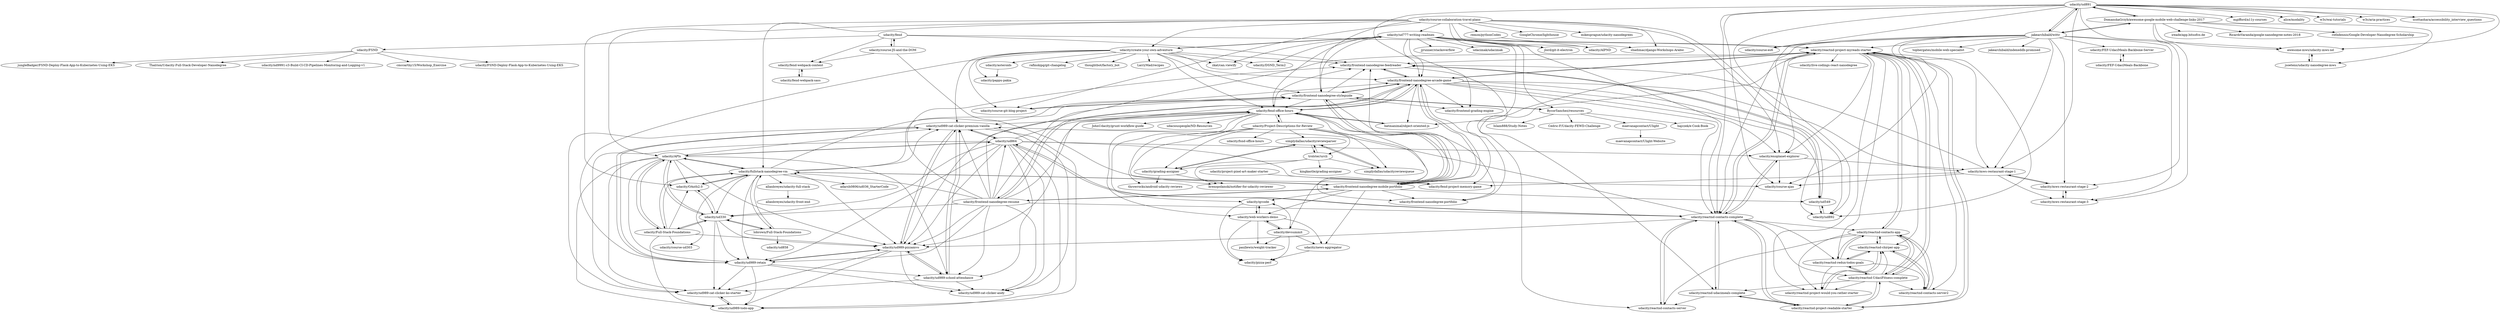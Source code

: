 digraph G {
"udacity/fend" -> "udacity/course-JS-and-the-DOM"
"udacity/fend" -> "udacity/fend-webpack-content"
"udacity/fend" -> "udacity/reactnd-project-myreads-starter"
"udacity/fend" -> "udacity/frontend-nanodegree-feedreader"
"udacity/fend" -> "udacity/FSND"
"udacity/FSND" -> "cmccarthy15/Workshop_Exercise"
"udacity/FSND" -> "udacity/FSND-Deploy-Flask-App-to-Kubernetes-Using-EKS"
"udacity/FSND" -> "jungleBadger/FSND-Deploy-Flask-App-to-Kubernetes-Using-EKS"
"udacity/FSND" -> "Thalrion/Udacity-Full-Stack-Developer-Nanodegree"
"udacity/FSND" -> "udacity/nd9991-c3-Build-CI-CD-Pipelines-Monitoring-and-Logging-v1" ["e"=1]
"udacity/course-collaboration-travel-plans" -> "udacity/course-git-blog-project"
"udacity/course-collaboration-travel-plans" -> "udacity/ud777-writing-readmes"
"udacity/course-collaboration-travel-plans" -> "jlord/git-it-electron" ["e"=1]
"udacity/course-collaboration-travel-plans" -> "remon/pythonCodes"
"udacity/course-collaboration-travel-plans" -> "udacity/frontend-nanodegree-styleguide"
"udacity/course-collaboration-travel-plans" -> "udacity/create-your-own-adventure"
"udacity/course-collaboration-travel-plans" -> "udacity/AIPND" ["e"=1]
"udacity/course-collaboration-travel-plans" -> "GoogleChrome/lighthouse" ["e"=1]
"udacity/course-collaboration-travel-plans" -> "udacity/fullstack-nanodegree-vm"
"udacity/course-collaboration-travel-plans" -> "udacity/ud892"
"udacity/course-collaboration-travel-plans" -> "udacity/OAuth2.0"
"udacity/course-collaboration-travel-plans" -> "udacity/exoplanet-explorer"
"udacity/course-collaboration-travel-plans" -> "udacity/APIs"
"udacity/course-collaboration-travel-plans" -> "mikesprague/udacity-nanodegrees" ["e"=1]
"udacity/course-collaboration-travel-plans" -> "shadimac/django-Workshops-Arabic"
"udacity/course-git-blog-project" -> "udacity/frontend-nanodegree-styleguide"
"udacity/ud864" -> "udacity/ud989-cat-clicker-premium-vanilla"
"udacity/ud864" -> "udacity/ud989-todo-app"
"udacity/ud864" -> "udacity/reactnd-contacts-complete"
"udacity/ud864" -> "udacity/ud989-school-attendance"
"udacity/ud864" -> "udacity/ud989-pizzamvo"
"udacity/ud864" -> "udacity/ud989-cat-clicker-andy"
"udacity/ud864" -> "udacity/course-ajax"
"udacity/ud864" -> "udacity/ud989-retain"
"udacity/ud864" -> "udacity/ud330"
"udacity/ud864" -> "udacity/exoplanet-explorer"
"udacity/ud864" -> "udacity/ud989-cat-clicker-ko-starter"
"udacity/ud864" -> "udacity/APIs"
"udacity/ud864" -> "udacity/fend-office-hours"
"udacity/APIs" -> "udacity/ud330"
"udacity/APIs" -> "udacity/Full-Stack-Foundations"
"udacity/APIs" -> "udacity/OAuth2.0"
"udacity/APIs" -> "udacity/ud989-pizzamvo"
"udacity/APIs" -> "udacity/fullstack-nanodegree-vm"
"udacity/APIs" -> "udacity/ud864"
"udacity/APIs" -> "udacity/ud989-cat-clicker-premium-vanilla"
"udacity/APIs" -> "udacity/ud989-cat-clicker-ko-starter"
"udacity/APIs" -> "udacity/ud989-todo-app"
"udacity/APIs" -> "udacity/ud989-retain"
"udacity/APIs" -> "udacity/ud989-school-attendance"
"udacity/ud777-writing-readmes" -> "udacity/create-your-own-adventure"
"udacity/ud777-writing-readmes" -> "zkat/can.viewify"
"udacity/ud777-writing-readmes" -> "udacity/DSND_Term2" ["e"=1]
"udacity/ud777-writing-readmes" -> "udacity/frontend-nanodegree-arcade-game"
"udacity/ud777-writing-readmes" -> "udacity/frontend-nanodegree-styleguide"
"udacity/ud777-writing-readmes" -> "udacity/frontend-grading-engine"
"udacity/ud777-writing-readmes" -> "udacity/fend-office-hours"
"udacity/ud777-writing-readmes" -> "jjrunner/stackoverflow" ["e"=1]
"udacity/ud777-writing-readmes" -> "BycorSanchez/resources"
"udacity/ud777-writing-readmes" -> "udacity/reactnd-project-myreads-starter"
"udacity/ud777-writing-readmes" -> "udacity/reactnd-contacts-complete"
"udacity/ud777-writing-readmes" -> "jlord/git-it-electron" ["e"=1]
"udacity/ud777-writing-readmes" -> "batmanimal/object-oriented-js"
"udacity/ud777-writing-readmes" -> "udacimak/udacimak" ["e"=1]
"udacity/ud777-writing-readmes" -> "udacity/AIPND" ["e"=1]
"udacity/frontend-nanodegree-resume" -> "udacity/frontend-nanodegree-arcade-game"
"udacity/frontend-nanodegree-resume" -> "udacity/frontend-nanodegree-mobile-portfolio"
"udacity/frontend-nanodegree-resume" -> "udacity/ud989-cat-clicker-premium-vanilla"
"udacity/frontend-nanodegree-resume" -> "udacity/ud989-retain"
"udacity/frontend-nanodegree-resume" -> "udacity/ud989-pizzamvo"
"udacity/frontend-nanodegree-resume" -> "udacity/ud989-school-attendance"
"udacity/frontend-nanodegree-resume" -> "udacity/frontend-nanodegree-feedreader"
"udacity/frontend-nanodegree-resume" -> "udacity/frontend-nanodegree-styleguide"
"udacity/frontend-nanodegree-resume" -> "udacity/fullstack-nanodegree-vm"
"udacity/frontend-nanodegree-resume" -> "udacity/ud864"
"udacity/frontend-nanodegree-resume" -> "udacity/reactnd-contacts-complete"
"udacity/frontend-nanodegree-resume" -> "udacity/fend-office-hours"
"udacity/frontend-nanodegree-resume" -> "udacity/reactnd-project-myreads-starter"
"udacity/frontend-nanodegree-resume" -> "udacity/ud330"
"udacity/frontend-nanodegree-resume" -> "udacity/ud989-cat-clicker-andy"
"udacity/fullstack-nanodegree-vm" -> "udacity/Full-Stack-Foundations"
"udacity/fullstack-nanodegree-vm" -> "udacity/OAuth2.0"
"udacity/fullstack-nanodegree-vm" -> "udacity/ud330"
"udacity/fullstack-nanodegree-vm" -> "lobrown/Full-Stack-Foundations"
"udacity/fullstack-nanodegree-vm" -> "udacity/APIs"
"udacity/fullstack-nanodegree-vm" -> "udacity/ud989-pizzamvo"
"udacity/fullstack-nanodegree-vm" -> "adarsh0806/ud036_StarterCode"
"udacity/fullstack-nanodegree-vm" -> "udacity/course-ud303"
"udacity/fullstack-nanodegree-vm" -> "udacity/frontend-nanodegree-styleguide"
"udacity/fullstack-nanodegree-vm" -> "allanbreyes/udacity-full-stack"
"udacity/fullstack-nanodegree-vm" -> "udacity/frontend-nanodegree-arcade-game"
"udacity/fullstack-nanodegree-vm" -> "udacity/ud989-retain"
"udacity/fullstack-nanodegree-vm" -> "udacity/ud989-cat-clicker-premium-vanilla"
"udacity/fullstack-nanodegree-vm" -> "udacity/frontend-nanodegree-mobile-portfolio"
"udacity/create-your-own-adventure" -> "udacity/ud777-writing-readmes"
"udacity/create-your-own-adventure" -> "zkat/can.viewify"
"udacity/create-your-own-adventure" -> "udacity/frontend-nanodegree-arcade-game"
"udacity/create-your-own-adventure" -> "udacity/asteroids"
"udacity/create-your-own-adventure" -> "rafinskipg/git-changelog"
"udacity/create-your-own-adventure" -> "thoughtbot/factory_bot" ["e"=1]
"udacity/create-your-own-adventure" -> "udacity/fend-office-hours"
"udacity/create-your-own-adventure" -> "udacity/frontend-nanodegree-styleguide"
"udacity/create-your-own-adventure" -> "udacity/course-git-blog-project"
"udacity/create-your-own-adventure" -> "udacity/pappu-pakia"
"udacity/create-your-own-adventure" -> "udacity/ud989-retain"
"udacity/create-your-own-adventure" -> "udacity/ud989-cat-clicker-premium-vanilla"
"udacity/create-your-own-adventure" -> "LarryMad/recipes"
"udacity/create-your-own-adventure" -> "udacity/frontend-nanodegree-feedreader"
"udacity/create-your-own-adventure" -> "udacity/DSND_Term2" ["e"=1]
"udacity/mws-restaurant-stage-1" -> "udacity/mws-restaurant-stage-2"
"udacity/mws-restaurant-stage-1" -> "udacity/mws-restaurant-stage-3"
"udacity/mws-restaurant-stage-1" -> "udacity/frontend-nanodegree-feedreader"
"udacity/mws-restaurant-stage-1" -> "udacity/course-ajax"
"udacity/mws-restaurant-stage-1" -> "udacity/fend-project-memory-game"
"udacity/mws-restaurant-stage-2" -> "udacity/mws-restaurant-stage-3"
"udacity/mws-restaurant-stage-2" -> "udacity/mws-restaurant-stage-1"
"udacity/project-pixel-art-maker-starter" -> "udacity/fend-project-memory-game"
"udacity/frontend-nanodegree-arcade-game" -> "udacity/frontend-nanodegree-feedreader"
"udacity/frontend-nanodegree-arcade-game" -> "udacity/frontend-nanodegree-mobile-portfolio"
"udacity/frontend-nanodegree-arcade-game" -> "udacity/ud549"
"udacity/frontend-nanodegree-arcade-game" -> "udacity/fend-office-hours"
"udacity/frontend-nanodegree-arcade-game" -> "udacity/reactnd-project-myreads-starter"
"udacity/frontend-nanodegree-arcade-game" -> "udacity/fend-project-memory-game"
"udacity/frontend-nanodegree-arcade-game" -> "udacity/frontend-nanodegree-resume"
"udacity/frontend-nanodegree-arcade-game" -> "udacity/mws-restaurant-stage-1"
"udacity/frontend-nanodegree-arcade-game" -> "udacity/exoplanet-explorer"
"udacity/frontend-nanodegree-arcade-game" -> "udacity/reactnd-contacts-complete"
"udacity/frontend-nanodegree-arcade-game" -> "udacity/ud989-pizzamvo"
"udacity/frontend-nanodegree-arcade-game" -> "udacity/frontend-nanodegree-styleguide"
"udacity/frontend-nanodegree-arcade-game" -> "udacity/frontend-grading-engine"
"udacity/frontend-nanodegree-arcade-game" -> "batmanimal/object-oriented-js"
"udacity/frontend-nanodegree-arcade-game" -> "udacity/ud892"
"batmanimal/object-oriented-js" -> "udacity/fend-office-hours"
"udacity/frontend-nanodegree-mobile-portfolio" -> "udacity/frontend-nanodegree-arcade-game"
"udacity/frontend-nanodegree-mobile-portfolio" -> "udacity/frontend-nanodegree-feedreader"
"udacity/frontend-nanodegree-mobile-portfolio" -> "udacity/frontend-nanodegree-styleguide"
"udacity/frontend-nanodegree-mobile-portfolio" -> "udacity/fend-office-hours"
"udacity/frontend-nanodegree-mobile-portfolio" -> "udacity/web-workers-demo"
"udacity/frontend-nanodegree-mobile-portfolio" -> "udacity/frontend-nanodegree-resume"
"udacity/frontend-nanodegree-mobile-portfolio" -> "udacity/ud549"
"udacity/frontend-nanodegree-mobile-portfolio" -> "udacity/qrcode"
"udacity/frontend-nanodegree-mobile-portfolio" -> "udacity/frontend-nanodegree-portfolio"
"udacity/frontend-nanodegree-mobile-portfolio" -> "udacity/fullstack-nanodegree-vm"
"udacity/frontend-nanodegree-mobile-portfolio" -> "udacity/news-aggregator"
"BycorSanchez/resources" -> "maevanapcontact/Ulight"
"BycorSanchez/resources" -> "hajczek/e-Cook-Book"
"BycorSanchez/resources" -> "Islam888/Study-Notes"
"BycorSanchez/resources" -> "udacity/frontend-nanodegree-styleguide"
"BycorSanchez/resources" -> "Cedric-F/Udacity-FEWD-Challenge"
"udacity/ud891" -> "udacity/mws-restaurant-stage-1"
"udacity/ud891" -> "udacity/ud892"
"udacity/ud891" -> "DomanskaGrzyb/awesome-google-mobile-web-challenge-links-2017"
"udacity/ud891" -> "udacity/frontend-nanodegree-arcade-game"
"udacity/ud891" -> "udacity/course-ajax"
"udacity/ud891" -> "udacity/mws-restaurant-stage-2"
"udacity/ud891" -> "jakearchibald/wittr"
"udacity/ud891" -> "udacity/course-es6"
"udacity/ud891" -> "awesome-mws/udacity-mws-nd"
"udacity/ud891" -> "udacity/reactnd-contacts-complete"
"udacity/ud891" -> "mgifford/a11y-courses" ["e"=1]
"udacity/ud891" -> "alice/modality"
"udacity/ud891" -> "w3c/wai-tutorials" ["e"=1]
"udacity/ud891" -> "w3c/aria-practices" ["e"=1]
"udacity/ud891" -> "scottaohara/accessibility_interview_questions" ["e"=1]
"udacity/reactnd-contacts-server" -> "udacity/reactnd-contacts-complete"
"jakearchibald/wittr" -> "udacity/mws-restaurant-stage-1"
"jakearchibald/wittr" -> "udacity/course-ajax"
"jakearchibald/wittr" -> "DomanskaGrzyb/awesome-google-mobile-web-challenge-links-2017"
"jakearchibald/wittr" -> "awesome-mws/udacity-mws-nd"
"jakearchibald/wittr" -> "udacity/course-es6"
"jakearchibald/wittr" -> "udacity/exoplanet-explorer"
"jakearchibald/wittr" -> "udacity/reactnd-contacts-complete"
"jakearchibald/wittr" -> "udacity/mws-restaurant-stage-3"
"jakearchibald/wittr" -> "udacity/reactnd-project-myreads-starter"
"jakearchibald/wittr" -> "tophergates/mobile-web-specialist"
"jakearchibald/wittr" -> "udacity/ud891"
"jakearchibald/wittr" -> "udacity/ud892"
"jakearchibald/wittr" -> "jakearchibald/indexeddb-promised"
"jakearchibald/wittr" -> "udacity/mws-restaurant-stage-2"
"jakearchibald/wittr" -> "udacity/FEF-UdaciMeals-Backbone-Server"
"udacity/devsummit" -> "udacity/web-workers-demo"
"udacity/devsummit" -> "udacity/qrcode"
"udacity/devsummit" -> "paullewis/weight-tracker"
"udacity/devsummit" -> "udacity/pizza-perf"
"udacity/devsummit" -> "udacity/news-aggregator"
"udacity/fend-office-hours" -> "batmanimal/object-oriented-js"
"udacity/fend-office-hours" -> "JohnUdacity/grunt-workflow-guide"
"udacity/fend-office-hours" -> "udacity/frontend-nanodegree-feedreader"
"udacity/fend-office-hours" -> "udacity/web-workers-demo"
"udacity/fend-office-hours" -> "udacity/Project-Descriptions-for-Review"
"udacity/fend-office-hours" -> "udacity/frontend-nanodegree-arcade-game"
"udacity/fend-office-hours" -> "udacity/qrcode"
"udacity/fend-office-hours" -> "udacity/ud989-pizzamvo"
"udacity/fend-office-hours" -> "udacity/ud989-cat-clicker-premium-vanilla"
"udacity/fend-office-hours" -> "udacity/devsummit"
"udacity/fend-office-hours" -> "udaciouspeople/ND-Resources"
"udacity/fend-office-hours" -> "udacity/frontend-nanodegree-mobile-portfolio"
"udacity/qrcode" -> "udacity/web-workers-demo"
"udacity/qrcode" -> "udacity/pizza-perf"
"udacity/web-workers-demo" -> "udacity/qrcode"
"udacity/web-workers-demo" -> "udacity/devsummit"
"udacity/web-workers-demo" -> "udacity/pizza-perf"
"udacity/web-workers-demo" -> "udacity/news-aggregator"
"udacity/web-workers-demo" -> "paullewis/weight-tracker"
"udacity/exoplanet-explorer" -> "udacity/course-ajax"
"udacity/exoplanet-explorer" -> "udacity/mws-restaurant-stage-1"
"udacity/exoplanet-explorer" -> "udacity/reactnd-contacts-complete"
"udacity/reactnd-contacts-complete" -> "udacity/reactnd-contacts-server"
"udacity/reactnd-contacts-complete" -> "udacity/reactnd-project-myreads-starter"
"udacity/reactnd-contacts-complete" -> "udacity/reactnd-udacimeals-complete"
"udacity/reactnd-contacts-complete" -> "udacity/reactnd-project-readable-starter"
"udacity/reactnd-contacts-complete" -> "udacity/reactnd-UdaciFitness-complete"
"udacity/reactnd-contacts-complete" -> "udacity/ud864"
"udacity/reactnd-contacts-complete" -> "udacity/exoplanet-explorer"
"udacity/reactnd-contacts-complete" -> "udacity/ud989-cat-clicker-premium-vanilla"
"udacity/reactnd-contacts-complete" -> "udacity/reactnd-redux-todos-goals"
"udacity/reactnd-contacts-complete" -> "udacity/ud989-pizzamvo"
"udacity/reactnd-contacts-complete" -> "udacity/reactnd-contacts-app"
"udacity/reactnd-project-myreads-starter" -> "udacity/reactnd-contacts-complete"
"udacity/reactnd-project-myreads-starter" -> "udacity/reactnd-project-readable-starter"
"udacity/reactnd-project-myreads-starter" -> "udacity/reactnd-UdaciFitness-complete"
"udacity/reactnd-project-myreads-starter" -> "udacity/reactnd-contacts-app"
"udacity/reactnd-project-myreads-starter" -> "udacity/reactnd-udacimeals-complete"
"udacity/reactnd-project-myreads-starter" -> "udacity/reactnd-contacts-server"
"udacity/reactnd-project-myreads-starter" -> "udacity/reactnd-project-would-you-rather-starter"
"udacity/reactnd-project-myreads-starter" -> "udacity/mws-restaurant-stage-1"
"udacity/reactnd-project-myreads-starter" -> "udacity/frontend-nanodegree-arcade-game"
"udacity/reactnd-project-myreads-starter" -> "udacity/reactnd-redux-todos-goals"
"udacity/reactnd-project-myreads-starter" -> "udacity/exoplanet-explorer"
"udacity/reactnd-project-myreads-starter" -> "udacity/reactnd-contacts-server2"
"udacity/reactnd-project-myreads-starter" -> "udacity/frontend-nanodegree-feedreader"
"udacity/reactnd-project-myreads-starter" -> "udacity/reactnd-chirper-app"
"udacity/reactnd-project-myreads-starter" -> "udacity/live-codings-react-nanodegree"
"udacity/ud989-cat-clicker-premium-vanilla" -> "udacity/ud989-pizzamvo"
"udacity/ud989-cat-clicker-premium-vanilla" -> "udacity/ud989-retain"
"udacity/ud989-cat-clicker-premium-vanilla" -> "udacity/ud989-school-attendance"
"udacity/ud989-cat-clicker-premium-vanilla" -> "udacity/ud989-todo-app"
"udacity/ud989-cat-clicker-premium-vanilla" -> "udacity/ud989-cat-clicker-ko-starter"
"udacity/ud989-cat-clicker-premium-vanilla" -> "udacity/ud989-cat-clicker-andy"
"udacity/ud989-cat-clicker-premium-vanilla" -> "udacity/ud864"
"udacity/ud989-pizzamvo" -> "udacity/ud989-retain"
"udacity/ud989-pizzamvo" -> "udacity/ud989-cat-clicker-premium-vanilla"
"udacity/ud989-pizzamvo" -> "udacity/ud989-school-attendance"
"udacity/ud989-pizzamvo" -> "udacity/ud989-cat-clicker-andy"
"udacity/ud989-pizzamvo" -> "udacity/ud989-cat-clicker-ko-starter"
"udacity/ud989-pizzamvo" -> "udacity/ud989-todo-app"
"udacity/ud989-retain" -> "udacity/ud989-pizzamvo"
"udacity/ud989-retain" -> "udacity/ud989-cat-clicker-premium-vanilla"
"udacity/ud989-retain" -> "udacity/ud989-school-attendance"
"udacity/ud989-retain" -> "udacity/ud989-cat-clicker-andy"
"udacity/ud989-retain" -> "udacity/ud989-todo-app"
"udacity/ud989-retain" -> "udacity/ud989-cat-clicker-ko-starter"
"udacity/FEF-UdaciMeals-Backbone-Server" -> "udacity/FEF-UdaciMeals-Backbone"
"udacity/Full-Stack-Foundations" -> "udacity/fullstack-nanodegree-vm"
"udacity/Full-Stack-Foundations" -> "udacity/ud330"
"udacity/Full-Stack-Foundations" -> "udacity/APIs"
"udacity/Full-Stack-Foundations" -> "udacity/OAuth2.0"
"udacity/Full-Stack-Foundations" -> "udacity/course-ud303"
"udacity/Full-Stack-Foundations" -> "udacity/ud989-pizzamvo"
"udacity/Full-Stack-Foundations" -> "udacity/ud989-todo-app"
"udacity/reactnd-udacimeals-complete" -> "udacity/reactnd-project-readable-starter"
"udacity/reactnd-udacimeals-complete" -> "udacity/reactnd-contacts-complete"
"udacity/reactnd-udacimeals-complete" -> "udacity/reactnd-contacts-server"
"udacity/OAuth2.0" -> "udacity/ud330"
"udacity/OAuth2.0" -> "udacity/fullstack-nanodegree-vm"
"udacity/ud330" -> "udacity/OAuth2.0"
"udacity/ud330" -> "udacity/APIs"
"udacity/ud330" -> "udacity/Full-Stack-Foundations"
"udacity/ud330" -> "lobrown/Full-Stack-Foundations"
"udacity/ud330" -> "udacity/ud989-cat-clicker-ko-starter"
"udacity/ud330" -> "udacity/ud989-pizzamvo"
"udacity/ud330" -> "udacity/ud989-retain"
"udacity/ud989-school-attendance" -> "udacity/ud989-cat-clicker-premium-vanilla"
"udacity/ud989-school-attendance" -> "udacity/ud989-cat-clicker-ko-starter"
"udacity/ud989-school-attendance" -> "udacity/ud989-cat-clicker-andy"
"udacity/ud989-school-attendance" -> "udacity/ud989-pizzamvo"
"udacity/ud989-todo-app" -> "udacity/ud989-cat-clicker-ko-starter"
"lobrown/Full-Stack-Foundations" -> "udacity/ud330"
"lobrown/Full-Stack-Foundations" -> "udacity/ud858" ["e"=1]
"lobrown/Full-Stack-Foundations" -> "udacity/fullstack-nanodegree-vm"
"udacity/course-JS-and-the-DOM" -> "udacity/fend"
"udacity/course-JS-and-the-DOM" -> "udacity/fend-project-memory-game"
"udacity/course-JS-and-the-DOM" -> "udacity/fend-webpack-content"
"awesome-mws/udacity-mws-nd" -> "jsoetens/udacity-nanodegree-mws"
"remon/pythonCodes" -> "shadimac/django-Workshops-Arabic"
"DomanskaGrzyb/awesome-google-mobile-web-challenge-links-2017" -> "awesome-mws/udacity-mws-nd"
"DomanskaGrzyb/awesome-google-mobile-web-challenge-links-2017" -> "ireade/app.bitsofco.de"
"DomanskaGrzyb/awesome-google-mobile-web-challenge-links-2017" -> "jsoetens/udacity-nanodegree-mws"
"DomanskaGrzyb/awesome-google-mobile-web-challenge-links-2017" -> "RicardoVaranda/google-nanodegree-notes-2018"
"DomanskaGrzyb/awesome-google-mobile-web-challenge-links-2017" -> "jakearchibald/wittr"
"DomanskaGrzyb/awesome-google-mobile-web-challenge-links-2017" -> "rothdennis/Google-Developer-Nanodegree-Scholarship"
"DomanskaGrzyb/awesome-google-mobile-web-challenge-links-2017" -> "udacity/ud891"
"DomanskaGrzyb/awesome-google-mobile-web-challenge-links-2017" -> "udacity/mws-restaurant-stage-3"
"udacity/reactnd-project-readable-starter" -> "udacity/reactnd-UdaciFitness-complete"
"udacity/reactnd-project-readable-starter" -> "udacity/reactnd-udacimeals-complete"
"udacity/reactnd-project-readable-starter" -> "udacity/reactnd-project-myreads-starter"
"udacity/reactnd-project-readable-starter" -> "udacity/reactnd-contacts-complete"
"udacity/frontend-nanodegree-styleguide" -> "udacity/frontend-nanodegree-feedreader"
"udacity/frontend-nanodegree-styleguide" -> "udacity/course-git-blog-project"
"udacity/frontend-nanodegree-styleguide" -> "udacity/frontend-nanodegree-mobile-portfolio"
"udacity/frontend-nanodegree-styleguide" -> "BycorSanchez/resources"
"udacity/frontend-nanodegree-styleguide" -> "udacity/frontend-nanodegree-portfolio"
"udacity/frontend-nanodegree-styleguide" -> "udacity/fend-office-hours"
"udacity/frontend-nanodegree-styleguide" -> "udacity/frontend-nanodegree-arcade-game"
"udacity/frontend-nanodegree-styleguide" -> "udacity/frontend-grading-engine"
"udacity/reactnd-contacts-app" -> "udacity/reactnd-contacts-server2"
"udacity/reactnd-contacts-app" -> "udacity/reactnd-chirper-app"
"udacity/reactnd-contacts-app" -> "udacity/reactnd-redux-todos-goals"
"udacity/reactnd-contacts-app" -> "udacity/reactnd-contacts-server"
"udacity/reactnd-contacts-app" -> "udacity/reactnd-UdaciFitness-complete"
"udacity/reactnd-contacts-app" -> "udacity/reactnd-project-myreads-starter"
"udacity/reactnd-contacts-app" -> "udacity/reactnd-project-would-you-rather-starter"
"allanbreyes/udacity-full-stack" -> "allanbreyes/udacity-front-end"
"udacity/reactnd-UdaciFitness-complete" -> "udacity/reactnd-project-readable-starter"
"udacity/reactnd-UdaciFitness-complete" -> "udacity/reactnd-redux-todos-goals"
"udacity/reactnd-UdaciFitness-complete" -> "udacity/reactnd-chirper-app"
"udacity/reactnd-UdaciFitness-complete" -> "udacity/reactnd-project-would-you-rather-starter"
"udacity/reactnd-UdaciFitness-complete" -> "udacity/reactnd-udacimeals-complete"
"udacity/reactnd-UdaciFitness-complete" -> "udacity/reactnd-project-myreads-starter"
"udacity/reactnd-UdaciFitness-complete" -> "udacity/reactnd-contacts-app"
"udacity/reactnd-UdaciFitness-complete" -> "udacity/reactnd-contacts-server2"
"udacity/reactnd-project-would-you-rather-starter" -> "udacity/reactnd-chirper-app"
"udacity/reactnd-redux-todos-goals" -> "udacity/reactnd-chirper-app"
"udacity/reactnd-redux-todos-goals" -> "udacity/reactnd-UdaciFitness-complete"
"udacity/reactnd-redux-todos-goals" -> "udacity/reactnd-project-would-you-rather-starter"
"udacity/reactnd-redux-todos-goals" -> "udacity/reactnd-contacts-app"
"udacity/reactnd-redux-todos-goals" -> "udacity/reactnd-contacts-server2"
"simplydallas/udacityreviewparser" -> "simplydallas/udacityreviewqueue"
"simplydallas/udacityreviewparser" -> "udacity/grading-assigner"
"simplydallas/udacityreviewparser" -> "trolster/urcli"
"trolster/urcli" -> "simplydallas/udacityreviewparser"
"trolster/urcli" -> "udacity/grading-assigner"
"trolster/urcli" -> "simplydallas/udacityreviewqueue"
"trolster/urcli" -> "brenopolanski/notifier-for-udacity-reviewer"
"trolster/urcli" -> "kingkastle/grading-assigner"
"udacity/grading-assigner" -> "simplydallas/udacityreviewparser"
"udacity/grading-assigner" -> "brenopolanski/notifier-for-udacity-reviewer"
"udacity/grading-assigner" -> "throwrocks/android-udacity-reviews"
"udacity/ud892" -> "udacity/ud549"
"udacity/reactnd-chirper-app" -> "udacity/reactnd-redux-todos-goals"
"udacity/reactnd-chirper-app" -> "udacity/reactnd-project-would-you-rather-starter"
"udacity/reactnd-chirper-app" -> "udacity/reactnd-contacts-server2"
"udacity/reactnd-chirper-app" -> "udacity/reactnd-contacts-app"
"udacity/ud549" -> "udacity/frontend-nanodegree-feedreader"
"udacity/ud549" -> "udacity/ud892"
"udacity/asteroids" -> "udacity/pappu-pakia"
"udacity/FEF-UdaciMeals-Backbone" -> "udacity/FEF-UdaciMeals-Backbone-Server"
"udacity/mws-restaurant-stage-3" -> "udacity/mws-restaurant-stage-2"
"udacity/Project-Descriptions-for-Review" -> "udacity/grading-assigner"
"udacity/Project-Descriptions-for-Review" -> "trolster/urcli"
"udacity/Project-Descriptions-for-Review" -> "simplydallas/udacityreviewparser"
"udacity/Project-Descriptions-for-Review" -> "udacity/fend-office-hours"
"udacity/Project-Descriptions-for-Review" -> "simplydallas/udacityreviewqueue"
"udacity/Project-Descriptions-for-Review" -> "throwrocks/android-udacity-reviews"
"udacity/Project-Descriptions-for-Review" -> "brenopolanski/notifier-for-udacity-reviewer"
"udacity/Project-Descriptions-for-Review" -> "udacity/fsnd-office-hours"
"udacity/Project-Descriptions-for-Review" -> "udacity/frontend-nanodegree-portfolio"
"udacity/news-aggregator" -> "udacity/pizza-perf"
"udacity/frontend-nanodegree-feedreader" -> "udacity/frontend-nanodegree-arcade-game"
"udacity/frontend-nanodegree-feedreader" -> "udacity/ud549"
"udacity/frontend-nanodegree-feedreader" -> "udacity/frontend-nanodegree-portfolio"
"jsoetens/udacity-nanodegree-mws" -> "awesome-mws/udacity-mws-nd"
"udacity/reactnd-contacts-server2" -> "udacity/reactnd-contacts-app"
"udacity/reactnd-contacts-server2" -> "udacity/reactnd-chirper-app"
"udacity/fend-webpack-content" -> "udacity/fend-webpack-sass"
"simplydallas/udacityreviewqueue" -> "simplydallas/udacityreviewparser"
"udacity/fend-webpack-sass" -> "udacity/fend-webpack-content"
"maevanapcontact/Ulight" -> "maevanapcontact/Ulight-Website"
"udacity/ud989-cat-clicker-ko-starter" -> "udacity/ud989-todo-app"
"udacity/fend" ["l"="23.045,29.419"]
"udacity/course-JS-and-the-DOM" ["l"="23.075,29.415"]
"udacity/fend-webpack-content" ["l"="23.059,29.39"]
"udacity/reactnd-project-myreads-starter" ["l"="23.043,29.478"]
"udacity/frontend-nanodegree-feedreader" ["l"="23.07,29.511"]
"udacity/FSND" ["l"="23.015,29.354"]
"cmccarthy15/Workshop_Exercise" ["l"="23.015,29.329"]
"udacity/FSND-Deploy-Flask-App-to-Kubernetes-Using-EKS" ["l"="23.032,29.331"]
"jungleBadger/FSND-Deploy-Flask-App-to-Kubernetes-Using-EKS" ["l"="22.997,29.331"]
"Thalrion/Udacity-Full-Stack-Developer-Nanodegree" ["l"="22.985,29.347"]
"udacity/nd9991-c3-Build-CI-CD-Pipelines-Monitoring-and-Logging-v1" ["l"="11.971,-44.228"]
"udacity/course-collaboration-travel-plans" ["l"="23,29.571"]
"udacity/course-git-blog-project" ["l"="22.981,29.552"]
"udacity/ud777-writing-readmes" ["l"="23.02,29.519"]
"jlord/git-it-electron" ["l"="24.688,-24.352"]
"remon/pythonCodes" ["l"="22.961,29.598"]
"udacity/frontend-nanodegree-styleguide" ["l"="23.033,29.54"]
"udacity/create-your-own-adventure" ["l"="22.997,29.539"]
"udacity/AIPND" ["l"="23.448,29.445"]
"GoogleChrome/lighthouse" ["l"="26.339,-26.717"]
"udacity/fullstack-nanodegree-vm" ["l"="23.048,29.596"]
"udacity/ud892" ["l"="23.083,29.503"]
"udacity/OAuth2.0" ["l"="23.029,29.607"]
"udacity/exoplanet-explorer" ["l"="23.06,29.5"]
"udacity/APIs" ["l"="23.033,29.588"]
"mikesprague/udacity-nanodegrees" ["l"="28.209,-19.764"]
"shadimac/django-Workshops-Arabic" ["l"="22.977,29.599"]
"udacity/ud864" ["l"="23.048,29.549"]
"udacity/ud989-cat-clicker-premium-vanilla" ["l"="23.039,29.56"]
"udacity/ud989-todo-app" ["l"="23.06,29.58"]
"udacity/reactnd-contacts-complete" ["l"="23.044,29.499"]
"udacity/ud989-school-attendance" ["l"="23.048,29.57"]
"udacity/ud989-pizzamvo" ["l"="23.057,29.564"]
"udacity/ud989-cat-clicker-andy" ["l"="23.067,29.569"]
"udacity/course-ajax" ["l"="23.079,29.488"]
"udacity/ud989-retain" ["l"="23.033,29.573"]
"udacity/ud330" ["l"="23.06,29.592"]
"udacity/ud989-cat-clicker-ko-starter" ["l"="23.048,29.58"]
"udacity/fend-office-hours" ["l"="23.086,29.546"]
"udacity/Full-Stack-Foundations" ["l"="23.063,29.61"]
"zkat/can.viewify" ["l"="22.983,29.521"]
"udacity/DSND_Term2" ["l"="23.409,29.475"]
"udacity/frontend-nanodegree-arcade-game" ["l"="23.064,29.523"]
"udacity/frontend-grading-engine" ["l"="23.082,29.525"]
"jjrunner/stackoverflow" ["l"="23.378,29.459"]
"BycorSanchez/resources" ["l"="22.98,29.505"]
"batmanimal/object-oriented-js" ["l"="23.048,29.527"]
"udacimak/udacimak" ["l"="28.504,-19.763"]
"udacity/frontend-nanodegree-resume" ["l"="23.065,29.546"]
"udacity/frontend-nanodegree-mobile-portfolio" ["l"="23.088,29.557"]
"lobrown/Full-Stack-Foundations" ["l"="23.047,29.625"]
"adarsh0806/ud036_StarterCode" ["l"="23.055,29.646"]
"udacity/course-ud303" ["l"="23.075,29.63"]
"allanbreyes/udacity-full-stack" ["l"="23.023,29.652"]
"udacity/asteroids" ["l"="22.945,29.527"]
"rafinskipg/git-changelog" ["l"="22.913,29.542"]
"thoughtbot/factory_bot" ["l"="8.622,-30.881"]
"udacity/pappu-pakia" ["l"="22.956,29.541"]
"LarryMad/recipes" ["l"="22.941,29.567"]
"udacity/mws-restaurant-stage-1" ["l"="23.094,29.484"]
"udacity/mws-restaurant-stage-2" ["l"="23.118,29.471"]
"udacity/mws-restaurant-stage-3" ["l"="23.131,29.463"]
"udacity/fend-project-memory-game" ["l"="23.114,29.483"]
"udacity/project-pixel-art-maker-starter" ["l"="23.166,29.488"]
"udacity/ud549" ["l"="23.099,29.518"]
"udacity/web-workers-demo" ["l"="23.134,29.547"]
"udacity/qrcode" ["l"="23.123,29.555"]
"udacity/frontend-nanodegree-portfolio" ["l"="23.102,29.547"]
"udacity/news-aggregator" ["l"="23.138,29.566"]
"maevanapcontact/Ulight" ["l"="22.937,29.486"]
"hajczek/e-Cook-Book" ["l"="22.961,29.485"]
"Islam888/Study-Notes" ["l"="22.948,29.502"]
"Cedric-F/Udacity-FEWD-Challenge" ["l"="22.96,29.497"]
"udacity/ud891" ["l"="23.091,29.463"]
"DomanskaGrzyb/awesome-google-mobile-web-challenge-links-2017" ["l"="23.139,29.441"]
"jakearchibald/wittr" ["l"="23.108,29.455"]
"udacity/course-es6" ["l"="23.102,29.432"]
"awesome-mws/udacity-mws-nd" ["l"="23.123,29.434"]
"mgifford/a11y-courses" ["l"="28.898,-28.953"]
"alice/modality" ["l"="23.079,29.438"]
"w3c/wai-tutorials" ["l"="28.829,-28.954"]
"w3c/aria-practices" ["l"="28.852,-28.972"]
"scottaohara/accessibility_interview_questions" ["l"="28.868,-28.98"]
"udacity/reactnd-contacts-server" ["l"="23.053,29.469"]
"tophergates/mobile-web-specialist" ["l"="23.112,29.413"]
"jakearchibald/indexeddb-promised" ["l"="23.171,29.454"]
"udacity/FEF-UdaciMeals-Backbone-Server" ["l"="23.128,29.406"]
"udacity/devsummit" ["l"="23.15,29.546"]
"paullewis/weight-tracker" ["l"="23.178,29.545"]
"udacity/pizza-perf" ["l"="23.152,29.56"]
"JohnUdacity/grunt-workflow-guide" ["l"="23.11,29.582"]
"udacity/Project-Descriptions-for-Review" ["l"="23.146,29.591"]
"udaciouspeople/ND-Resources" ["l"="23.111,29.567"]
"udacity/reactnd-udacimeals-complete" ["l"="23.028,29.483"]
"udacity/reactnd-project-readable-starter" ["l"="23.015,29.486"]
"udacity/reactnd-UdaciFitness-complete" ["l"="23.017,29.47"]
"udacity/reactnd-redux-todos-goals" ["l"="23.023,29.46"]
"udacity/reactnd-contacts-app" ["l"="23.035,29.458"]
"udacity/reactnd-project-would-you-rather-starter" ["l"="23.013,29.444"]
"udacity/reactnd-contacts-server2" ["l"="23.011,29.455"]
"udacity/reactnd-chirper-app" ["l"="23.027,29.446"]
"udacity/live-codings-react-nanodegree" ["l"="22.992,29.462"]
"udacity/FEF-UdaciMeals-Backbone" ["l"="23.138,29.386"]
"udacity/ud858" ["l"="21.056,2.276"]
"jsoetens/udacity-nanodegree-mws" ["l"="23.142,29.419"]
"ireade/app.bitsofco.de" ["l"="23.187,29.414"]
"RicardoVaranda/google-nanodegree-notes-2018" ["l"="23.162,29.421"]
"rothdennis/Google-Developer-Nanodegree-Scholarship" ["l"="23.167,29.434"]
"allanbreyes/udacity-front-end" ["l"="23.013,29.681"]
"simplydallas/udacityreviewparser" ["l"="23.169,29.623"]
"simplydallas/udacityreviewqueue" ["l"="23.159,29.614"]
"udacity/grading-assigner" ["l"="23.171,29.607"]
"trolster/urcli" ["l"="23.185,29.618"]
"brenopolanski/notifier-for-udacity-reviewer" ["l"="23.185,29.599"]
"kingkastle/grading-assigner" ["l"="23.203,29.633"]
"throwrocks/android-udacity-reviews" ["l"="23.171,29.591"]
"udacity/fsnd-office-hours" ["l"="23.142,29.616"]
"udacity/fend-webpack-sass" ["l"="23.061,29.371"]
"maevanapcontact/Ulight-Website" ["l"="22.917,29.477"]
}